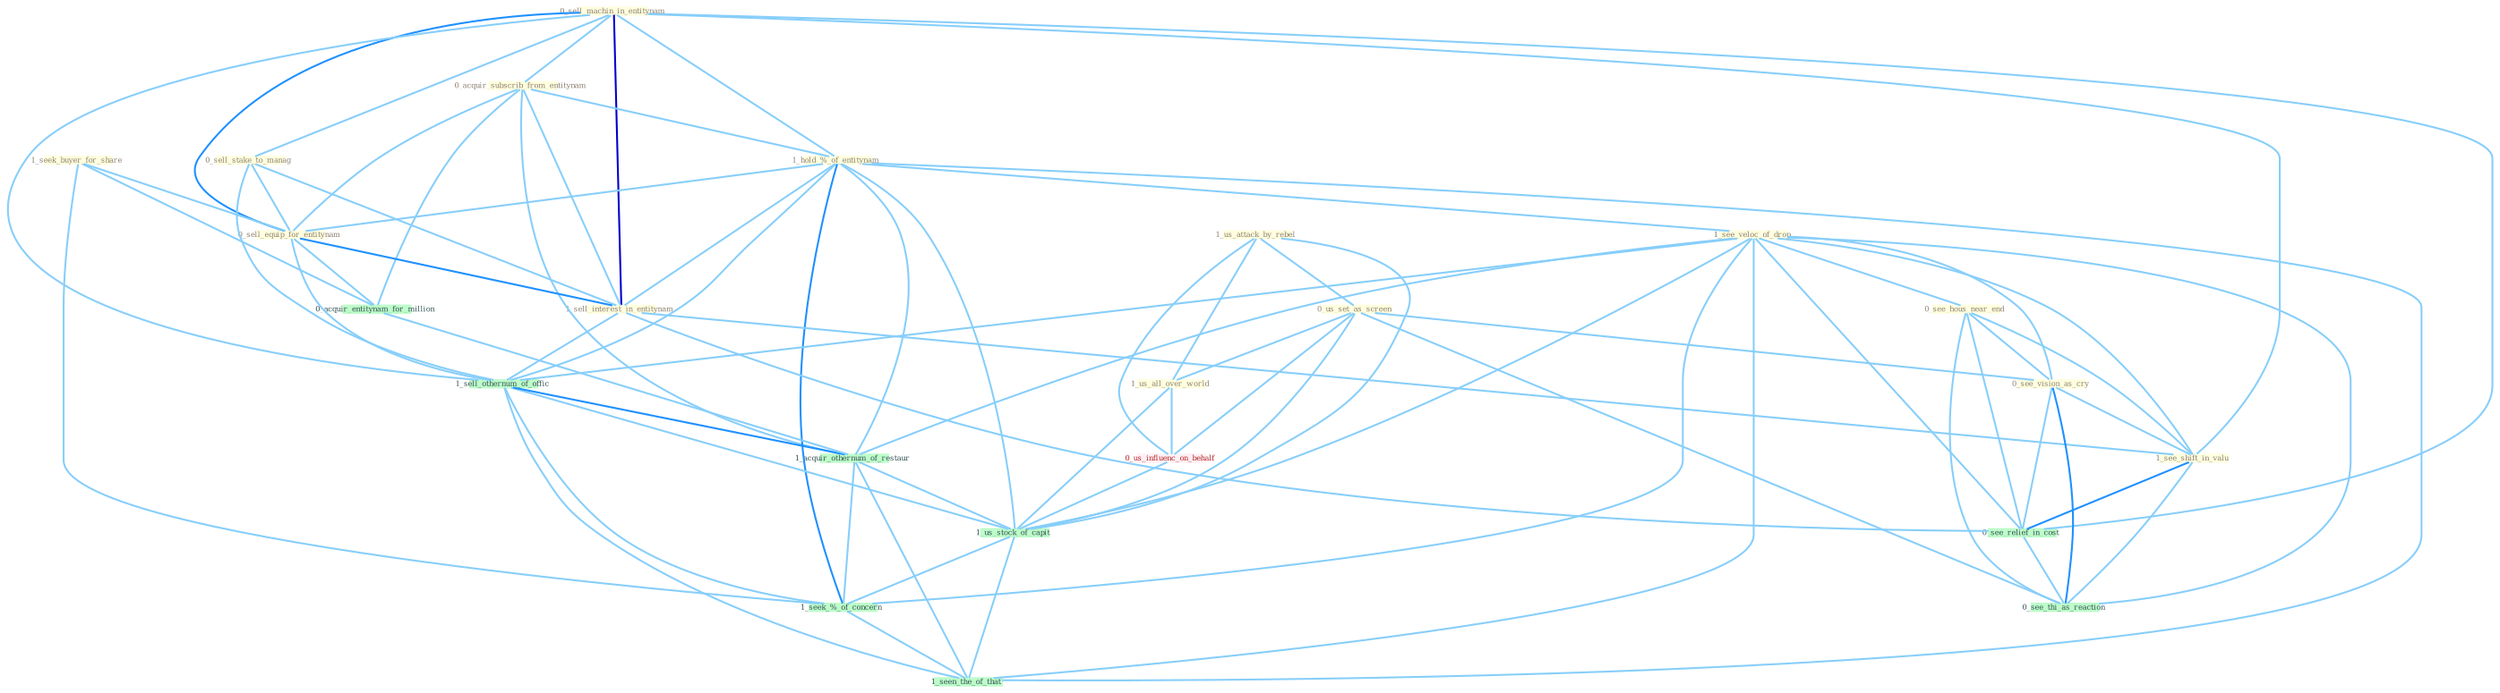 Graph G{ 
    node
    [shape=polygon,style=filled,width=.5,height=.06,color="#BDFCC9",fixedsize=true,fontsize=4,
    fontcolor="#2f4f4f"];
    {node
    [color="#ffffe0", fontcolor="#8b7d6b"] "0_sell_machin_in_entitynam " "1_seek_buyer_for_share " "0_sell_stake_to_manag " "1_us_attack_by_rebel " "0_acquir_subscrib_from_entitynam " "1_hold_%_of_entitynam " "0_sell_equip_for_entitynam " "1_see_veloc_of_drop " "0_see_hous_near_end " "0_us_set_as_screen " "1_us_all_over_world " "1_sell_interest_in_entitynam " "0_see_vision_as_cry " "1_see_shift_in_valu "}
{node [color="#fff0f5", fontcolor="#b22222"] "0_us_influenc_on_behalf "}
edge [color="#B0E2FF"];

	"0_sell_machin_in_entitynam " -- "0_sell_stake_to_manag " [w="1", color="#87cefa" ];
	"0_sell_machin_in_entitynam " -- "0_acquir_subscrib_from_entitynam " [w="1", color="#87cefa" ];
	"0_sell_machin_in_entitynam " -- "1_hold_%_of_entitynam " [w="1", color="#87cefa" ];
	"0_sell_machin_in_entitynam " -- "0_sell_equip_for_entitynam " [w="2", color="#1e90ff" , len=0.8];
	"0_sell_machin_in_entitynam " -- "1_sell_interest_in_entitynam " [w="3", color="#0000cd" , len=0.6];
	"0_sell_machin_in_entitynam " -- "1_see_shift_in_valu " [w="1", color="#87cefa" ];
	"0_sell_machin_in_entitynam " -- "1_sell_othernum_of_offic " [w="1", color="#87cefa" ];
	"0_sell_machin_in_entitynam " -- "0_see_relief_in_cost " [w="1", color="#87cefa" ];
	"1_seek_buyer_for_share " -- "0_sell_equip_for_entitynam " [w="1", color="#87cefa" ];
	"1_seek_buyer_for_share " -- "0_acquir_entitynam_for_million " [w="1", color="#87cefa" ];
	"1_seek_buyer_for_share " -- "1_seek_%_of_concern " [w="1", color="#87cefa" ];
	"0_sell_stake_to_manag " -- "0_sell_equip_for_entitynam " [w="1", color="#87cefa" ];
	"0_sell_stake_to_manag " -- "1_sell_interest_in_entitynam " [w="1", color="#87cefa" ];
	"0_sell_stake_to_manag " -- "1_sell_othernum_of_offic " [w="1", color="#87cefa" ];
	"1_us_attack_by_rebel " -- "0_us_set_as_screen " [w="1", color="#87cefa" ];
	"1_us_attack_by_rebel " -- "1_us_all_over_world " [w="1", color="#87cefa" ];
	"1_us_attack_by_rebel " -- "0_us_influenc_on_behalf " [w="1", color="#87cefa" ];
	"1_us_attack_by_rebel " -- "1_us_stock_of_capit " [w="1", color="#87cefa" ];
	"0_acquir_subscrib_from_entitynam " -- "1_hold_%_of_entitynam " [w="1", color="#87cefa" ];
	"0_acquir_subscrib_from_entitynam " -- "0_sell_equip_for_entitynam " [w="1", color="#87cefa" ];
	"0_acquir_subscrib_from_entitynam " -- "1_sell_interest_in_entitynam " [w="1", color="#87cefa" ];
	"0_acquir_subscrib_from_entitynam " -- "0_acquir_entitynam_for_million " [w="1", color="#87cefa" ];
	"0_acquir_subscrib_from_entitynam " -- "1_acquir_othernum_of_restaur " [w="1", color="#87cefa" ];
	"1_hold_%_of_entitynam " -- "0_sell_equip_for_entitynam " [w="1", color="#87cefa" ];
	"1_hold_%_of_entitynam " -- "1_see_veloc_of_drop " [w="1", color="#87cefa" ];
	"1_hold_%_of_entitynam " -- "1_sell_interest_in_entitynam " [w="1", color="#87cefa" ];
	"1_hold_%_of_entitynam " -- "1_sell_othernum_of_offic " [w="1", color="#87cefa" ];
	"1_hold_%_of_entitynam " -- "1_acquir_othernum_of_restaur " [w="1", color="#87cefa" ];
	"1_hold_%_of_entitynam " -- "1_us_stock_of_capit " [w="1", color="#87cefa" ];
	"1_hold_%_of_entitynam " -- "1_seek_%_of_concern " [w="2", color="#1e90ff" , len=0.8];
	"1_hold_%_of_entitynam " -- "1_seen_the_of_that " [w="1", color="#87cefa" ];
	"0_sell_equip_for_entitynam " -- "1_sell_interest_in_entitynam " [w="2", color="#1e90ff" , len=0.8];
	"0_sell_equip_for_entitynam " -- "0_acquir_entitynam_for_million " [w="1", color="#87cefa" ];
	"0_sell_equip_for_entitynam " -- "1_sell_othernum_of_offic " [w="1", color="#87cefa" ];
	"1_see_veloc_of_drop " -- "0_see_hous_near_end " [w="1", color="#87cefa" ];
	"1_see_veloc_of_drop " -- "0_see_vision_as_cry " [w="1", color="#87cefa" ];
	"1_see_veloc_of_drop " -- "1_see_shift_in_valu " [w="1", color="#87cefa" ];
	"1_see_veloc_of_drop " -- "1_sell_othernum_of_offic " [w="1", color="#87cefa" ];
	"1_see_veloc_of_drop " -- "0_see_relief_in_cost " [w="1", color="#87cefa" ];
	"1_see_veloc_of_drop " -- "0_see_thi_as_reaction " [w="1", color="#87cefa" ];
	"1_see_veloc_of_drop " -- "1_acquir_othernum_of_restaur " [w="1", color="#87cefa" ];
	"1_see_veloc_of_drop " -- "1_us_stock_of_capit " [w="1", color="#87cefa" ];
	"1_see_veloc_of_drop " -- "1_seek_%_of_concern " [w="1", color="#87cefa" ];
	"1_see_veloc_of_drop " -- "1_seen_the_of_that " [w="1", color="#87cefa" ];
	"0_see_hous_near_end " -- "0_see_vision_as_cry " [w="1", color="#87cefa" ];
	"0_see_hous_near_end " -- "1_see_shift_in_valu " [w="1", color="#87cefa" ];
	"0_see_hous_near_end " -- "0_see_relief_in_cost " [w="1", color="#87cefa" ];
	"0_see_hous_near_end " -- "0_see_thi_as_reaction " [w="1", color="#87cefa" ];
	"0_us_set_as_screen " -- "1_us_all_over_world " [w="1", color="#87cefa" ];
	"0_us_set_as_screen " -- "0_see_vision_as_cry " [w="1", color="#87cefa" ];
	"0_us_set_as_screen " -- "0_us_influenc_on_behalf " [w="1", color="#87cefa" ];
	"0_us_set_as_screen " -- "0_see_thi_as_reaction " [w="1", color="#87cefa" ];
	"0_us_set_as_screen " -- "1_us_stock_of_capit " [w="1", color="#87cefa" ];
	"1_us_all_over_world " -- "0_us_influenc_on_behalf " [w="1", color="#87cefa" ];
	"1_us_all_over_world " -- "1_us_stock_of_capit " [w="1", color="#87cefa" ];
	"1_sell_interest_in_entitynam " -- "1_see_shift_in_valu " [w="1", color="#87cefa" ];
	"1_sell_interest_in_entitynam " -- "1_sell_othernum_of_offic " [w="1", color="#87cefa" ];
	"1_sell_interest_in_entitynam " -- "0_see_relief_in_cost " [w="1", color="#87cefa" ];
	"0_see_vision_as_cry " -- "1_see_shift_in_valu " [w="1", color="#87cefa" ];
	"0_see_vision_as_cry " -- "0_see_relief_in_cost " [w="1", color="#87cefa" ];
	"0_see_vision_as_cry " -- "0_see_thi_as_reaction " [w="2", color="#1e90ff" , len=0.8];
	"1_see_shift_in_valu " -- "0_see_relief_in_cost " [w="2", color="#1e90ff" , len=0.8];
	"1_see_shift_in_valu " -- "0_see_thi_as_reaction " [w="1", color="#87cefa" ];
	"0_acquir_entitynam_for_million " -- "1_acquir_othernum_of_restaur " [w="1", color="#87cefa" ];
	"1_sell_othernum_of_offic " -- "1_acquir_othernum_of_restaur " [w="2", color="#1e90ff" , len=0.8];
	"1_sell_othernum_of_offic " -- "1_us_stock_of_capit " [w="1", color="#87cefa" ];
	"1_sell_othernum_of_offic " -- "1_seek_%_of_concern " [w="1", color="#87cefa" ];
	"1_sell_othernum_of_offic " -- "1_seen_the_of_that " [w="1", color="#87cefa" ];
	"0_us_influenc_on_behalf " -- "1_us_stock_of_capit " [w="1", color="#87cefa" ];
	"0_see_relief_in_cost " -- "0_see_thi_as_reaction " [w="1", color="#87cefa" ];
	"1_acquir_othernum_of_restaur " -- "1_us_stock_of_capit " [w="1", color="#87cefa" ];
	"1_acquir_othernum_of_restaur " -- "1_seek_%_of_concern " [w="1", color="#87cefa" ];
	"1_acquir_othernum_of_restaur " -- "1_seen_the_of_that " [w="1", color="#87cefa" ];
	"1_us_stock_of_capit " -- "1_seek_%_of_concern " [w="1", color="#87cefa" ];
	"1_us_stock_of_capit " -- "1_seen_the_of_that " [w="1", color="#87cefa" ];
	"1_seek_%_of_concern " -- "1_seen_the_of_that " [w="1", color="#87cefa" ];
}